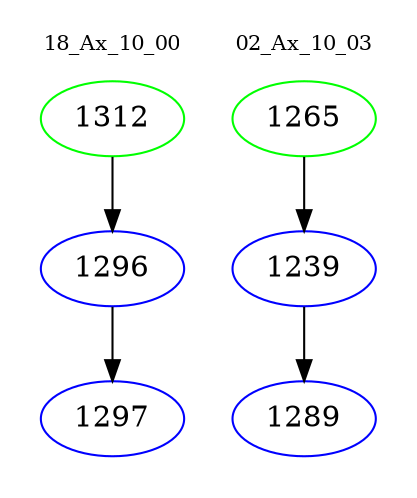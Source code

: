 digraph{
subgraph cluster_0 {
color = white
label = "18_Ax_10_00";
fontsize=10;
T0_1312 [label="1312", color="green"]
T0_1312 -> T0_1296 [color="black"]
T0_1296 [label="1296", color="blue"]
T0_1296 -> T0_1297 [color="black"]
T0_1297 [label="1297", color="blue"]
}
subgraph cluster_1 {
color = white
label = "02_Ax_10_03";
fontsize=10;
T1_1265 [label="1265", color="green"]
T1_1265 -> T1_1239 [color="black"]
T1_1239 [label="1239", color="blue"]
T1_1239 -> T1_1289 [color="black"]
T1_1289 [label="1289", color="blue"]
}
}
